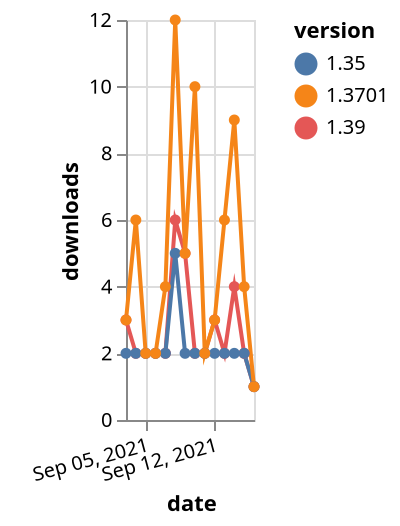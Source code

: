 {"$schema": "https://vega.github.io/schema/vega-lite/v5.json", "description": "A simple bar chart with embedded data.", "data": {"values": [{"date": "2021-09-03", "total": 3390, "delta": 3, "version": "1.39"}, {"date": "2021-09-04", "total": 3392, "delta": 2, "version": "1.39"}, {"date": "2021-09-05", "total": 3394, "delta": 2, "version": "1.39"}, {"date": "2021-09-06", "total": 3396, "delta": 2, "version": "1.39"}, {"date": "2021-09-07", "total": 3398, "delta": 2, "version": "1.39"}, {"date": "2021-09-08", "total": 3404, "delta": 6, "version": "1.39"}, {"date": "2021-09-09", "total": 3409, "delta": 5, "version": "1.39"}, {"date": "2021-09-10", "total": 3411, "delta": 2, "version": "1.39"}, {"date": "2021-09-11", "total": 3413, "delta": 2, "version": "1.39"}, {"date": "2021-09-12", "total": 3416, "delta": 3, "version": "1.39"}, {"date": "2021-09-13", "total": 3418, "delta": 2, "version": "1.39"}, {"date": "2021-09-14", "total": 3422, "delta": 4, "version": "1.39"}, {"date": "2021-09-15", "total": 3424, "delta": 2, "version": "1.39"}, {"date": "2021-09-16", "total": 3425, "delta": 1, "version": "1.39"}, {"date": "2021-09-03", "total": 3515, "delta": 2, "version": "1.35"}, {"date": "2021-09-04", "total": 3517, "delta": 2, "version": "1.35"}, {"date": "2021-09-05", "total": 3519, "delta": 2, "version": "1.35"}, {"date": "2021-09-06", "total": 3521, "delta": 2, "version": "1.35"}, {"date": "2021-09-07", "total": 3523, "delta": 2, "version": "1.35"}, {"date": "2021-09-08", "total": 3528, "delta": 5, "version": "1.35"}, {"date": "2021-09-09", "total": 3530, "delta": 2, "version": "1.35"}, {"date": "2021-09-10", "total": 3532, "delta": 2, "version": "1.35"}, {"date": "2021-09-11", "total": 3534, "delta": 2, "version": "1.35"}, {"date": "2021-09-12", "total": 3536, "delta": 2, "version": "1.35"}, {"date": "2021-09-13", "total": 3538, "delta": 2, "version": "1.35"}, {"date": "2021-09-14", "total": 3540, "delta": 2, "version": "1.35"}, {"date": "2021-09-15", "total": 3542, "delta": 2, "version": "1.35"}, {"date": "2021-09-16", "total": 3543, "delta": 1, "version": "1.35"}, {"date": "2021-09-03", "total": 4026, "delta": 3, "version": "1.3701"}, {"date": "2021-09-04", "total": 4032, "delta": 6, "version": "1.3701"}, {"date": "2021-09-05", "total": 4034, "delta": 2, "version": "1.3701"}, {"date": "2021-09-06", "total": 4036, "delta": 2, "version": "1.3701"}, {"date": "2021-09-07", "total": 4040, "delta": 4, "version": "1.3701"}, {"date": "2021-09-08", "total": 4052, "delta": 12, "version": "1.3701"}, {"date": "2021-09-09", "total": 4057, "delta": 5, "version": "1.3701"}, {"date": "2021-09-10", "total": 4067, "delta": 10, "version": "1.3701"}, {"date": "2021-09-11", "total": 4069, "delta": 2, "version": "1.3701"}, {"date": "2021-09-12", "total": 4072, "delta": 3, "version": "1.3701"}, {"date": "2021-09-13", "total": 4078, "delta": 6, "version": "1.3701"}, {"date": "2021-09-14", "total": 4087, "delta": 9, "version": "1.3701"}, {"date": "2021-09-15", "total": 4091, "delta": 4, "version": "1.3701"}, {"date": "2021-09-16", "total": 4092, "delta": 1, "version": "1.3701"}]}, "width": "container", "mark": {"type": "line", "point": {"filled": true}}, "encoding": {"x": {"field": "date", "type": "temporal", "timeUnit": "yearmonthdate", "title": "date", "axis": {"labelAngle": -15}}, "y": {"field": "delta", "type": "quantitative", "title": "downloads"}, "color": {"field": "version", "type": "nominal"}, "tooltip": {"field": "delta"}}}